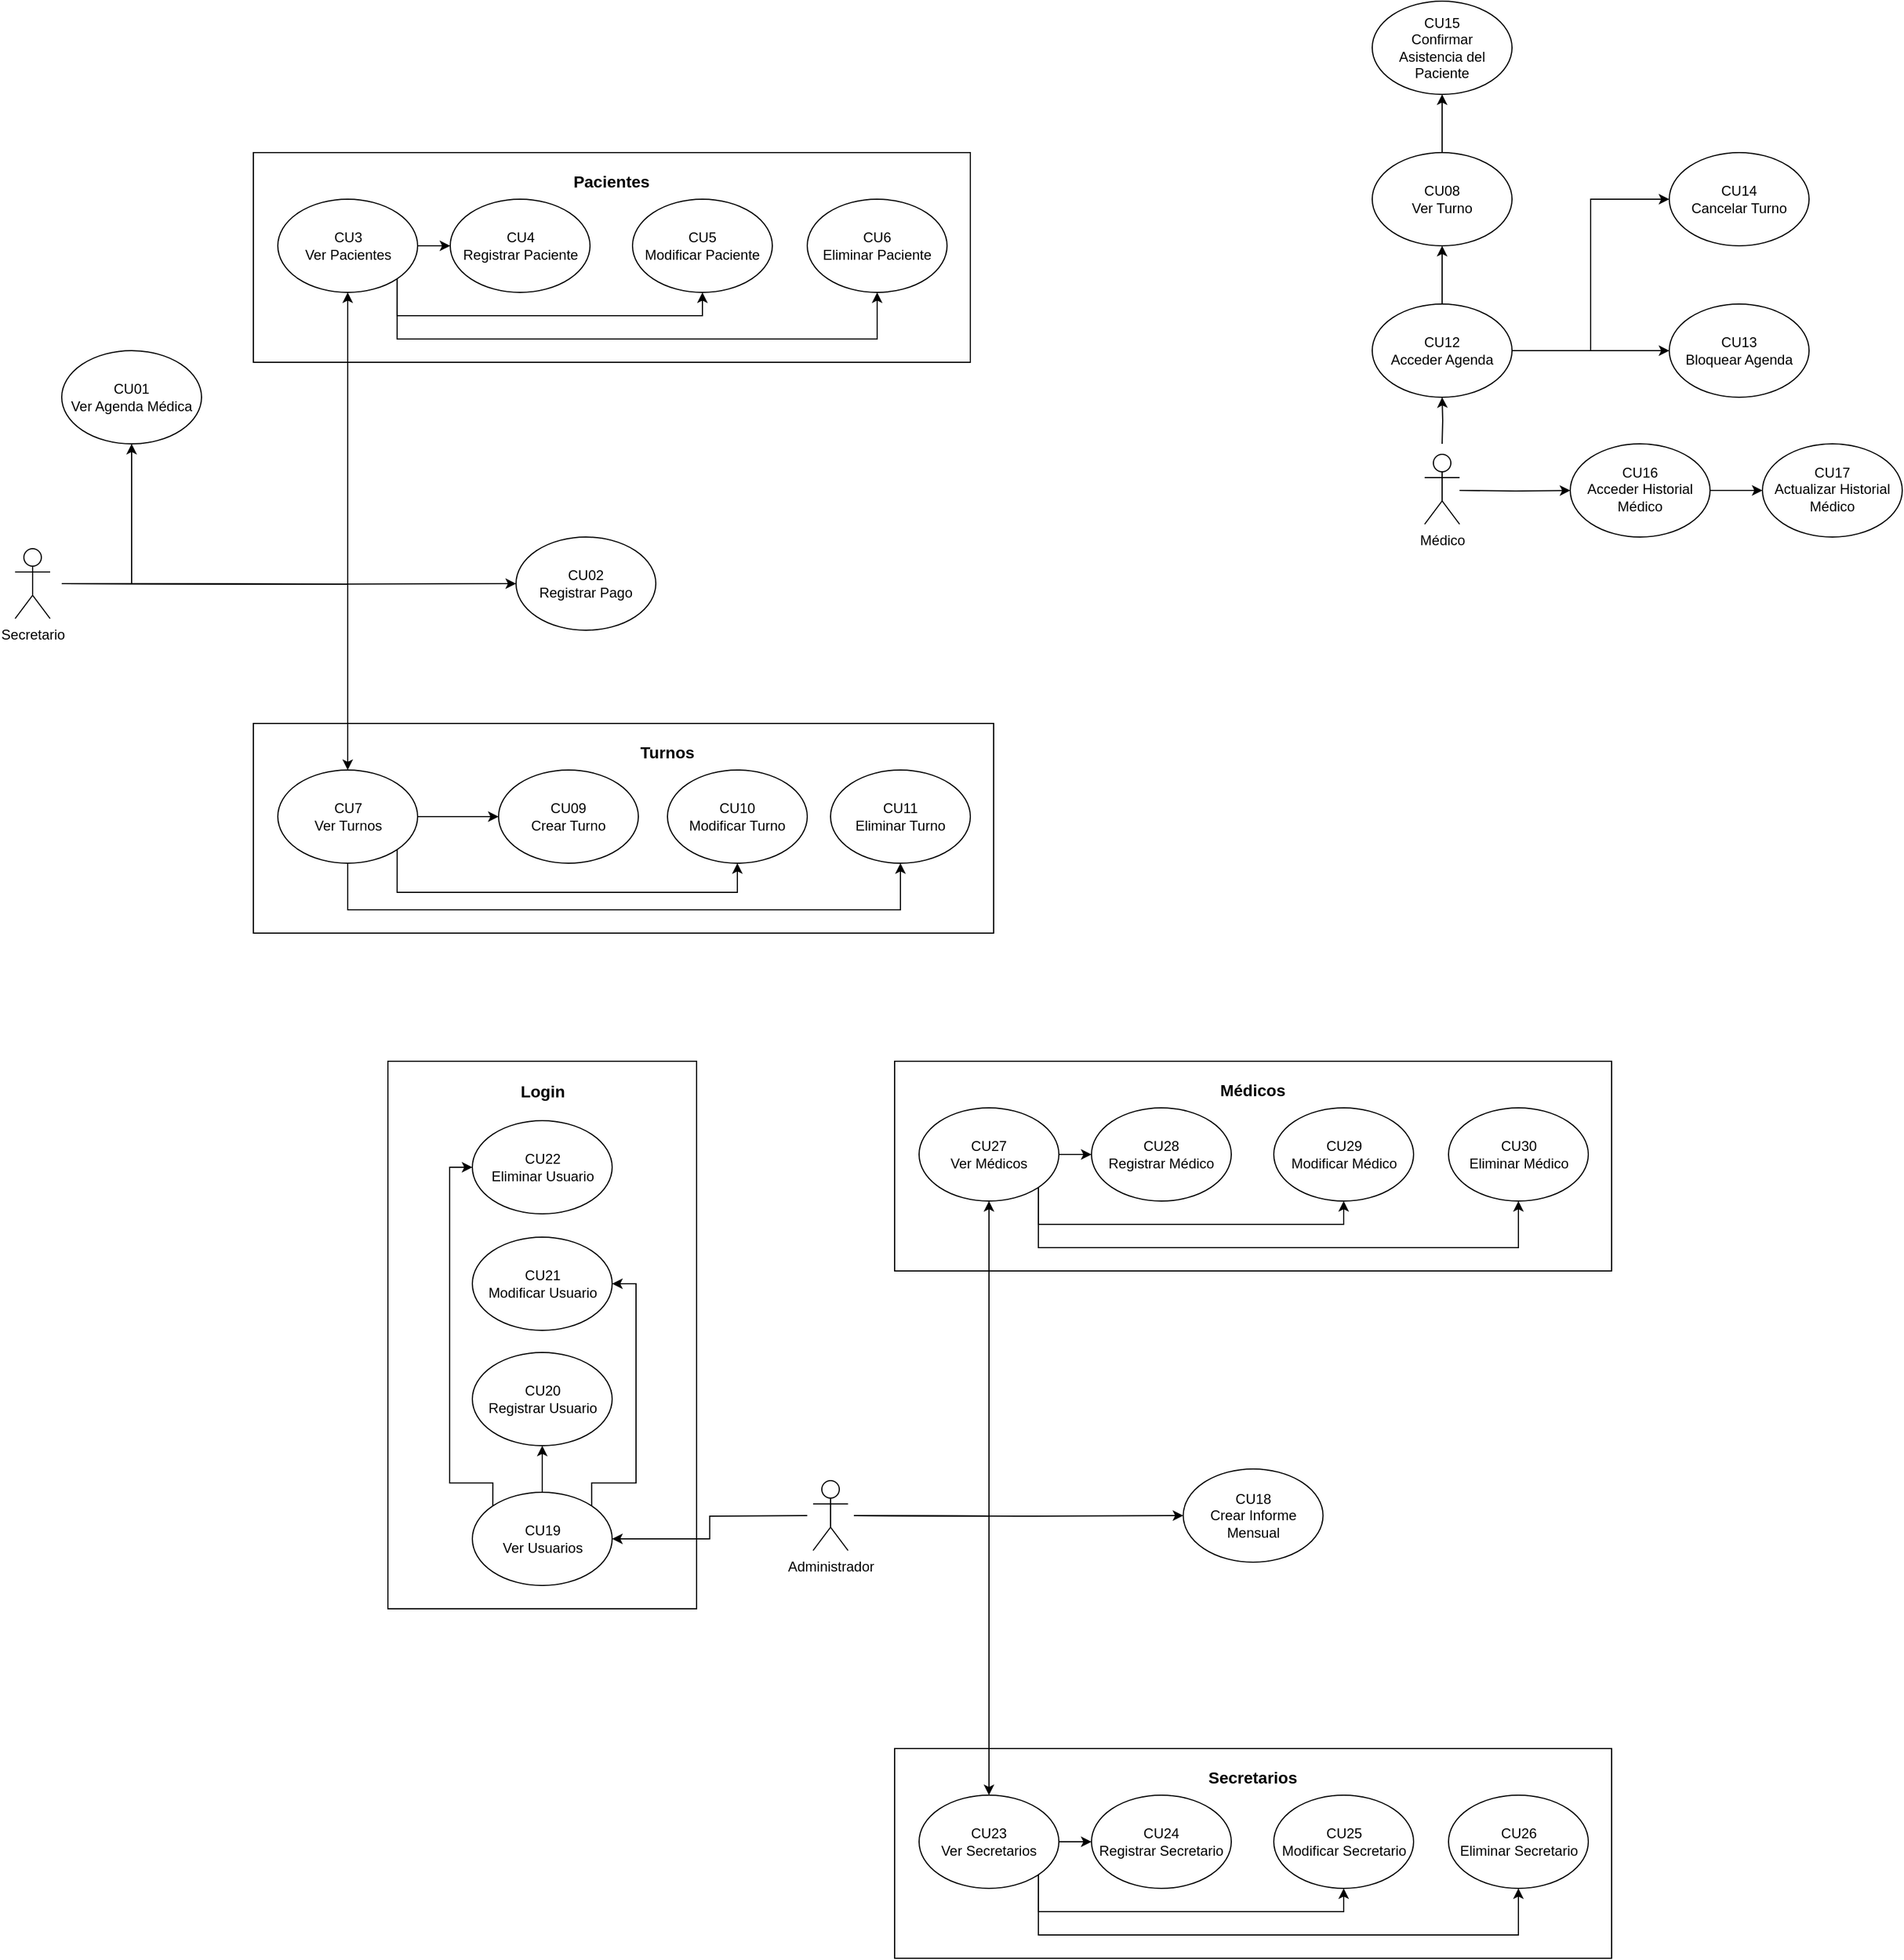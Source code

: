 <mxfile version="28.0.6">
  <diagram name="Page-1" id="w7RQ2Kluu5mRA7ETLE94">
    <mxGraphModel dx="2253" dy="1952" grid="1" gridSize="10" guides="1" tooltips="1" connect="1" arrows="1" fold="1" page="1" pageScale="1" pageWidth="827" pageHeight="1169" math="0" shadow="0">
      <root>
        <mxCell id="0" />
        <mxCell id="1" parent="0" />
        <mxCell id="UcJuo04WGB9nIGAPmIQf-73" value="" style="rounded=0;whiteSpace=wrap;html=1;" parent="1" vertex="1">
          <mxGeometry x="675" y="1340" width="615.5" height="180" as="geometry" />
        </mxCell>
        <mxCell id="UcJuo04WGB9nIGAPmIQf-14" value="" style="rounded=0;whiteSpace=wrap;html=1;" parent="1" vertex="1">
          <mxGeometry x="124.5" y="460" width="635.5" height="180" as="geometry" />
        </mxCell>
        <mxCell id="7DByCaR6NHAsQpXdXXvd-112" value="" style="rounded=0;whiteSpace=wrap;html=1;" parent="1" vertex="1">
          <mxGeometry x="240" y="750" width="265" height="470" as="geometry" />
        </mxCell>
        <mxCell id="7DByCaR6NHAsQpXdXXvd-17" value="" style="rounded=0;whiteSpace=wrap;html=1;" parent="1" vertex="1">
          <mxGeometry x="124.5" y="-30" width="615.5" height="180" as="geometry" />
        </mxCell>
        <mxCell id="ezu5WunfCK91MkvCIrWm-3" style="edgeStyle=orthogonalEdgeStyle;rounded=0;orthogonalLoop=1;jettySize=auto;html=1;entryX=0.5;entryY=1;entryDx=0;entryDy=0;" parent="1" target="7DByCaR6NHAsQpXdXXvd-45" edge="1">
          <mxGeometry relative="1" as="geometry">
            <mxPoint x="-40" y="340" as="sourcePoint" />
            <Array as="points">
              <mxPoint x="20" y="340" />
            </Array>
          </mxGeometry>
        </mxCell>
        <mxCell id="ezu5WunfCK91MkvCIrWm-4" style="edgeStyle=orthogonalEdgeStyle;rounded=0;orthogonalLoop=1;jettySize=auto;html=1;entryX=0;entryY=0.5;entryDx=0;entryDy=0;" parent="1" target="cynZXW6-LG8qErR7lAh7-6" edge="1">
          <mxGeometry relative="1" as="geometry">
            <mxPoint x="-40" y="340" as="sourcePoint" />
          </mxGeometry>
        </mxCell>
        <mxCell id="ezu5WunfCK91MkvCIrWm-5" style="edgeStyle=orthogonalEdgeStyle;rounded=0;orthogonalLoop=1;jettySize=auto;html=1;entryX=0.5;entryY=1;entryDx=0;entryDy=0;" parent="1" target="7DByCaR6NHAsQpXdXXvd-15" edge="1">
          <mxGeometry relative="1" as="geometry">
            <mxPoint x="-40" y="340" as="sourcePoint" />
          </mxGeometry>
        </mxCell>
        <mxCell id="ezu5WunfCK91MkvCIrWm-6" style="edgeStyle=orthogonalEdgeStyle;rounded=0;orthogonalLoop=1;jettySize=auto;html=1;entryX=0.5;entryY=0;entryDx=0;entryDy=0;" parent="1" target="UcJuo04WGB9nIGAPmIQf-24" edge="1">
          <mxGeometry relative="1" as="geometry">
            <mxPoint x="-40" y="340" as="sourcePoint" />
          </mxGeometry>
        </mxCell>
        <mxCell id="7DByCaR6NHAsQpXdXXvd-1" value="Secretario" style="shape=umlActor;verticalLabelPosition=bottom;verticalAlign=top;html=1;outlineConnect=0;" parent="1" vertex="1">
          <mxGeometry x="-80" y="310" width="30" height="60" as="geometry" />
        </mxCell>
        <mxCell id="7DByCaR6NHAsQpXdXXvd-6" value="" style="ellipse;whiteSpace=wrap;html=1;" parent="1" vertex="1">
          <mxGeometry x="293.5" y="10" width="120" height="80" as="geometry" />
        </mxCell>
        <mxCell id="7DByCaR6NHAsQpXdXXvd-7" value="CU4&lt;br&gt;Registrar Paciente" style="text;html=1;align=center;verticalAlign=middle;whiteSpace=wrap;rounded=0;" parent="1" vertex="1">
          <mxGeometry x="298.5" y="35" width="110" height="30" as="geometry" />
        </mxCell>
        <mxCell id="7DByCaR6NHAsQpXdXXvd-8" value="" style="ellipse;whiteSpace=wrap;html=1;" parent="1" vertex="1">
          <mxGeometry x="450" y="10" width="120" height="80" as="geometry" />
        </mxCell>
        <mxCell id="7DByCaR6NHAsQpXdXXvd-9" value="CU5&lt;br&gt;Modificar Paciente" style="text;html=1;align=center;verticalAlign=middle;whiteSpace=wrap;rounded=0;" parent="1" vertex="1">
          <mxGeometry x="455" y="35" width="110" height="30" as="geometry" />
        </mxCell>
        <mxCell id="7DByCaR6NHAsQpXdXXvd-13" value="" style="ellipse;whiteSpace=wrap;html=1;" parent="1" vertex="1">
          <mxGeometry x="600" y="10" width="120" height="80" as="geometry" />
        </mxCell>
        <mxCell id="7DByCaR6NHAsQpXdXXvd-14" value="CU6&lt;br&gt;Eliminar Paciente" style="text;html=1;align=center;verticalAlign=middle;whiteSpace=wrap;rounded=0;" parent="1" vertex="1">
          <mxGeometry x="605" y="35" width="110" height="30" as="geometry" />
        </mxCell>
        <mxCell id="UcJuo04WGB9nIGAPmIQf-7" style="edgeStyle=orthogonalEdgeStyle;rounded=0;orthogonalLoop=1;jettySize=auto;html=1;exitX=1;exitY=0.5;exitDx=0;exitDy=0;entryX=0;entryY=0.5;entryDx=0;entryDy=0;" parent="1" source="7DByCaR6NHAsQpXdXXvd-15" target="7DByCaR6NHAsQpXdXXvd-6" edge="1">
          <mxGeometry relative="1" as="geometry" />
        </mxCell>
        <mxCell id="UcJuo04WGB9nIGAPmIQf-12" style="edgeStyle=orthogonalEdgeStyle;rounded=0;orthogonalLoop=1;jettySize=auto;html=1;exitX=1;exitY=1;exitDx=0;exitDy=0;entryX=0.5;entryY=1;entryDx=0;entryDy=0;" parent="1" source="7DByCaR6NHAsQpXdXXvd-15" target="7DByCaR6NHAsQpXdXXvd-8" edge="1">
          <mxGeometry relative="1" as="geometry">
            <Array as="points">
              <mxPoint x="248" y="110" />
              <mxPoint x="510" y="110" />
            </Array>
          </mxGeometry>
        </mxCell>
        <mxCell id="UcJuo04WGB9nIGAPmIQf-13" style="edgeStyle=orthogonalEdgeStyle;rounded=0;orthogonalLoop=1;jettySize=auto;html=1;exitX=1;exitY=1;exitDx=0;exitDy=0;entryX=0.5;entryY=1;entryDx=0;entryDy=0;" parent="1" source="7DByCaR6NHAsQpXdXXvd-15" target="7DByCaR6NHAsQpXdXXvd-13" edge="1">
          <mxGeometry relative="1" as="geometry">
            <Array as="points">
              <mxPoint x="248" y="130" />
              <mxPoint x="660" y="130" />
            </Array>
          </mxGeometry>
        </mxCell>
        <mxCell id="7DByCaR6NHAsQpXdXXvd-15" value="" style="ellipse;whiteSpace=wrap;html=1;" parent="1" vertex="1">
          <mxGeometry x="145.5" y="10" width="120" height="80" as="geometry" />
        </mxCell>
        <mxCell id="7DByCaR6NHAsQpXdXXvd-16" value="CU3&lt;br&gt;Ver Pacientes" style="text;html=1;align=center;verticalAlign=middle;whiteSpace=wrap;rounded=0;" parent="1" vertex="1">
          <mxGeometry x="150.5" y="35" width="110" height="30" as="geometry" />
        </mxCell>
        <mxCell id="7DByCaR6NHAsQpXdXXvd-18" value="&lt;b&gt;&lt;font style=&quot;font-size: 14px;&quot;&gt;Pacientes&lt;/font&gt;&lt;/b&gt;" style="text;html=1;align=center;verticalAlign=middle;whiteSpace=wrap;rounded=0;" parent="1" vertex="1">
          <mxGeometry x="392.25" y="-20" width="80" height="30" as="geometry" />
        </mxCell>
        <mxCell id="7DByCaR6NHAsQpXdXXvd-45" value="" style="ellipse;whiteSpace=wrap;html=1;" parent="1" vertex="1">
          <mxGeometry x="-40" y="140" width="120" height="80" as="geometry" />
        </mxCell>
        <mxCell id="7DByCaR6NHAsQpXdXXvd-46" value="CU01&lt;br&gt;Ver Agenda Médica" style="text;html=1;align=center;verticalAlign=middle;whiteSpace=wrap;rounded=0;" parent="1" vertex="1">
          <mxGeometry x="-35" y="165" width="110" height="30" as="geometry" />
        </mxCell>
        <mxCell id="ezu5WunfCK91MkvCIrWm-7" style="edgeStyle=orthogonalEdgeStyle;rounded=0;orthogonalLoop=1;jettySize=auto;html=1;entryX=0;entryY=0.5;entryDx=0;entryDy=0;" parent="1" target="cynZXW6-LG8qErR7lAh7-9" edge="1">
          <mxGeometry relative="1" as="geometry">
            <mxPoint x="1220" y="290.0" as="targetPoint" />
            <mxPoint x="1160" y="260" as="sourcePoint" />
          </mxGeometry>
        </mxCell>
        <mxCell id="7DByCaR6NHAsQpXdXXvd-48" value="Médico" style="shape=umlActor;verticalLabelPosition=bottom;verticalAlign=top;html=1;outlineConnect=0;" parent="1" vertex="1">
          <mxGeometry x="1130" y="229" width="30" height="60" as="geometry" />
        </mxCell>
        <mxCell id="UcJuo04WGB9nIGAPmIQf-29" style="edgeStyle=orthogonalEdgeStyle;rounded=0;orthogonalLoop=1;jettySize=auto;html=1;exitX=0.5;exitY=0;exitDx=0;exitDy=0;entryX=0.5;entryY=1;entryDx=0;entryDy=0;" parent="1" target="7DByCaR6NHAsQpXdXXvd-56" edge="1">
          <mxGeometry relative="1" as="geometry">
            <mxPoint x="1145" y="220.0" as="sourcePoint" />
          </mxGeometry>
        </mxCell>
        <mxCell id="UcJuo04WGB9nIGAPmIQf-30" style="edgeStyle=orthogonalEdgeStyle;rounded=0;orthogonalLoop=1;jettySize=auto;html=1;exitX=1;exitY=0.5;exitDx=0;exitDy=0;entryX=0;entryY=0.5;entryDx=0;entryDy=0;" parent="1" source="7DByCaR6NHAsQpXdXXvd-56" target="7DByCaR6NHAsQpXdXXvd-60" edge="1">
          <mxGeometry relative="1" as="geometry" />
        </mxCell>
        <mxCell id="xL9Qbi1ejIpjgUSYCxYK-3" style="edgeStyle=orthogonalEdgeStyle;rounded=0;orthogonalLoop=1;jettySize=auto;html=1;exitX=1;exitY=0.5;exitDx=0;exitDy=0;entryX=0;entryY=0.5;entryDx=0;entryDy=0;" parent="1" source="7DByCaR6NHAsQpXdXXvd-56" target="xL9Qbi1ejIpjgUSYCxYK-1" edge="1">
          <mxGeometry relative="1" as="geometry" />
        </mxCell>
        <mxCell id="hl39hd9GGbvaZjwCv8C_-3" style="edgeStyle=orthogonalEdgeStyle;rounded=0;orthogonalLoop=1;jettySize=auto;html=1;exitX=0.5;exitY=0;exitDx=0;exitDy=0;entryX=0.5;entryY=1;entryDx=0;entryDy=0;" parent="1" source="7DByCaR6NHAsQpXdXXvd-56" target="hl39hd9GGbvaZjwCv8C_-1" edge="1">
          <mxGeometry relative="1" as="geometry" />
        </mxCell>
        <mxCell id="7DByCaR6NHAsQpXdXXvd-56" value="" style="ellipse;whiteSpace=wrap;html=1;" parent="1" vertex="1">
          <mxGeometry x="1085" y="100" width="120" height="80" as="geometry" />
        </mxCell>
        <mxCell id="7DByCaR6NHAsQpXdXXvd-57" value="CU12&lt;br&gt;Acceder Agenda" style="text;html=1;align=center;verticalAlign=middle;whiteSpace=wrap;rounded=0;" parent="1" vertex="1">
          <mxGeometry x="1090" y="125" width="110" height="30" as="geometry" />
        </mxCell>
        <mxCell id="7DByCaR6NHAsQpXdXXvd-60" value="" style="ellipse;whiteSpace=wrap;html=1;" parent="1" vertex="1">
          <mxGeometry x="1340" y="-30" width="120" height="80" as="geometry" />
        </mxCell>
        <mxCell id="7DByCaR6NHAsQpXdXXvd-61" value="CU14&lt;div&gt;Cancelar Turno&lt;/div&gt;" style="text;html=1;align=center;verticalAlign=middle;whiteSpace=wrap;rounded=0;" parent="1" vertex="1">
          <mxGeometry x="1345" y="-5" width="110" height="30" as="geometry" />
        </mxCell>
        <mxCell id="7DByCaR6NHAsQpXdXXvd-113" value="" style="ellipse;whiteSpace=wrap;html=1;" parent="1" vertex="1">
          <mxGeometry x="312.5" y="801" width="120" height="80" as="geometry" />
        </mxCell>
        <mxCell id="7DByCaR6NHAsQpXdXXvd-114" value="CU22&lt;br&gt;Eliminar Usuario" style="text;html=1;align=center;verticalAlign=middle;whiteSpace=wrap;rounded=0;" parent="1" vertex="1">
          <mxGeometry x="317.5" y="826" width="110" height="30" as="geometry" />
        </mxCell>
        <mxCell id="7DByCaR6NHAsQpXdXXvd-115" value="&lt;font style=&quot;font-size: 14px;&quot;&gt;&lt;b&gt;Login&lt;/b&gt;&lt;/font&gt;" style="text;html=1;align=center;verticalAlign=middle;whiteSpace=wrap;rounded=0;" parent="1" vertex="1">
          <mxGeometry x="342.5" y="761" width="60" height="30" as="geometry" />
        </mxCell>
        <mxCell id="7DByCaR6NHAsQpXdXXvd-116" value="" style="ellipse;whiteSpace=wrap;html=1;" parent="1" vertex="1">
          <mxGeometry x="312.5" y="901" width="120" height="80" as="geometry" />
        </mxCell>
        <mxCell id="7DByCaR6NHAsQpXdXXvd-117" value="CU21&lt;br&gt;Modificar Usuario" style="text;html=1;align=center;verticalAlign=middle;whiteSpace=wrap;rounded=0;" parent="1" vertex="1">
          <mxGeometry x="317.5" y="926" width="110" height="30" as="geometry" />
        </mxCell>
        <mxCell id="7DByCaR6NHAsQpXdXXvd-118" value="" style="ellipse;whiteSpace=wrap;html=1;" parent="1" vertex="1">
          <mxGeometry x="312.5" y="1000" width="120" height="80" as="geometry" />
        </mxCell>
        <mxCell id="7DByCaR6NHAsQpXdXXvd-119" value="CU20&lt;br&gt;Registrar Usuario" style="text;html=1;align=center;verticalAlign=middle;whiteSpace=wrap;rounded=0;" parent="1" vertex="1">
          <mxGeometry x="317.5" y="1025" width="110" height="30" as="geometry" />
        </mxCell>
        <mxCell id="YeKh92lcXTdL7GNYWZzl-15" style="edgeStyle=orthogonalEdgeStyle;rounded=0;orthogonalLoop=1;jettySize=auto;html=1;exitX=0.5;exitY=0;exitDx=0;exitDy=0;entryX=0.5;entryY=1;entryDx=0;entryDy=0;" parent="1" source="7DByCaR6NHAsQpXdXXvd-120" target="7DByCaR6NHAsQpXdXXvd-118" edge="1">
          <mxGeometry relative="1" as="geometry" />
        </mxCell>
        <mxCell id="YeKh92lcXTdL7GNYWZzl-16" style="edgeStyle=orthogonalEdgeStyle;rounded=0;orthogonalLoop=1;jettySize=auto;html=1;exitX=1;exitY=0;exitDx=0;exitDy=0;entryX=1;entryY=0.5;entryDx=0;entryDy=0;" parent="1" source="7DByCaR6NHAsQpXdXXvd-120" target="7DByCaR6NHAsQpXdXXvd-116" edge="1">
          <mxGeometry relative="1" as="geometry">
            <Array as="points">
              <mxPoint x="453" y="1112" />
              <mxPoint x="453" y="941" />
            </Array>
          </mxGeometry>
        </mxCell>
        <mxCell id="YeKh92lcXTdL7GNYWZzl-17" style="edgeStyle=orthogonalEdgeStyle;rounded=0;orthogonalLoop=1;jettySize=auto;html=1;exitX=0;exitY=0;exitDx=0;exitDy=0;entryX=0;entryY=0.5;entryDx=0;entryDy=0;" parent="1" source="7DByCaR6NHAsQpXdXXvd-120" target="7DByCaR6NHAsQpXdXXvd-113" edge="1">
          <mxGeometry relative="1" as="geometry">
            <Array as="points">
              <mxPoint x="293" y="1112" />
              <mxPoint x="293" y="841" />
            </Array>
          </mxGeometry>
        </mxCell>
        <mxCell id="7DByCaR6NHAsQpXdXXvd-120" value="" style="ellipse;whiteSpace=wrap;html=1;" parent="1" vertex="1">
          <mxGeometry x="312.5" y="1120" width="120" height="80" as="geometry" />
        </mxCell>
        <mxCell id="7DByCaR6NHAsQpXdXXvd-121" value="CU19&lt;br&gt;Ver Usuarios" style="text;html=1;align=center;verticalAlign=middle;whiteSpace=wrap;rounded=0;" parent="1" vertex="1">
          <mxGeometry x="317.5" y="1145" width="110" height="30" as="geometry" />
        </mxCell>
        <mxCell id="UcJuo04WGB9nIGAPmIQf-17" value="" style="ellipse;whiteSpace=wrap;html=1;" parent="1" vertex="1">
          <mxGeometry x="480" y="500" width="120" height="80" as="geometry" />
        </mxCell>
        <mxCell id="UcJuo04WGB9nIGAPmIQf-18" value="CU10&lt;br&gt;Modificar Turno" style="text;html=1;align=center;verticalAlign=middle;whiteSpace=wrap;rounded=0;" parent="1" vertex="1">
          <mxGeometry x="485" y="525" width="110" height="30" as="geometry" />
        </mxCell>
        <mxCell id="UcJuo04WGB9nIGAPmIQf-19" value="" style="ellipse;whiteSpace=wrap;html=1;" parent="1" vertex="1">
          <mxGeometry x="620" y="500" width="120" height="80" as="geometry" />
        </mxCell>
        <mxCell id="UcJuo04WGB9nIGAPmIQf-20" value="CU11&lt;br&gt;Eliminar Turno" style="text;html=1;align=center;verticalAlign=middle;whiteSpace=wrap;rounded=0;" parent="1" vertex="1">
          <mxGeometry x="625" y="525" width="110" height="30" as="geometry" />
        </mxCell>
        <mxCell id="UcJuo04WGB9nIGAPmIQf-21" style="edgeStyle=orthogonalEdgeStyle;rounded=0;orthogonalLoop=1;jettySize=auto;html=1;exitX=1;exitY=0.5;exitDx=0;exitDy=0;entryX=0;entryY=0.5;entryDx=0;entryDy=0;" parent="1" source="UcJuo04WGB9nIGAPmIQf-24" target="cynZXW6-LG8qErR7lAh7-1" edge="1">
          <mxGeometry relative="1" as="geometry">
            <mxPoint x="293.5" y="540" as="targetPoint" />
          </mxGeometry>
        </mxCell>
        <mxCell id="SfPe8bS8o9vZTva1AxOI-1" style="edgeStyle=orthogonalEdgeStyle;rounded=0;orthogonalLoop=1;jettySize=auto;html=1;exitX=1;exitY=1;exitDx=0;exitDy=0;entryX=0.5;entryY=1;entryDx=0;entryDy=0;" edge="1" parent="1" source="UcJuo04WGB9nIGAPmIQf-24" target="UcJuo04WGB9nIGAPmIQf-17">
          <mxGeometry relative="1" as="geometry">
            <Array as="points">
              <mxPoint x="248" y="605" />
              <mxPoint x="540" y="605" />
            </Array>
          </mxGeometry>
        </mxCell>
        <mxCell id="SfPe8bS8o9vZTva1AxOI-2" style="edgeStyle=orthogonalEdgeStyle;rounded=0;orthogonalLoop=1;jettySize=auto;html=1;exitX=0.5;exitY=1;exitDx=0;exitDy=0;entryX=0.5;entryY=1;entryDx=0;entryDy=0;" edge="1" parent="1" source="UcJuo04WGB9nIGAPmIQf-24" target="UcJuo04WGB9nIGAPmIQf-19">
          <mxGeometry relative="1" as="geometry">
            <Array as="points">
              <mxPoint x="206" y="620" />
              <mxPoint x="680" y="620" />
            </Array>
          </mxGeometry>
        </mxCell>
        <mxCell id="UcJuo04WGB9nIGAPmIQf-24" value="" style="ellipse;whiteSpace=wrap;html=1;" parent="1" vertex="1">
          <mxGeometry x="145.5" y="500" width="120" height="80" as="geometry" />
        </mxCell>
        <mxCell id="UcJuo04WGB9nIGAPmIQf-25" value="CU7&lt;div&gt;Ver Turnos&lt;/div&gt;" style="text;html=1;align=center;verticalAlign=middle;whiteSpace=wrap;rounded=0;" parent="1" vertex="1">
          <mxGeometry x="150.5" y="525" width="110" height="30" as="geometry" />
        </mxCell>
        <mxCell id="UcJuo04WGB9nIGAPmIQf-26" value="&lt;b&gt;&lt;font style=&quot;font-size: 14px;&quot;&gt;Turnos&lt;/font&gt;&lt;/b&gt;" style="text;html=1;align=center;verticalAlign=middle;whiteSpace=wrap;rounded=0;" parent="1" vertex="1">
          <mxGeometry x="440" y="470" width="80" height="30" as="geometry" />
        </mxCell>
        <mxCell id="UcJuo04WGB9nIGAPmIQf-32" value="" style="rounded=0;whiteSpace=wrap;html=1;" parent="1" vertex="1">
          <mxGeometry x="675" y="750" width="615.5" height="180" as="geometry" />
        </mxCell>
        <mxCell id="UcJuo04WGB9nIGAPmIQf-33" value="" style="ellipse;whiteSpace=wrap;html=1;" parent="1" vertex="1">
          <mxGeometry x="844" y="790" width="120" height="80" as="geometry" />
        </mxCell>
        <mxCell id="UcJuo04WGB9nIGAPmIQf-34" value="CU28&lt;br&gt;Registrar Médico" style="text;html=1;align=center;verticalAlign=middle;whiteSpace=wrap;rounded=0;" parent="1" vertex="1">
          <mxGeometry x="849" y="815" width="110" height="30" as="geometry" />
        </mxCell>
        <mxCell id="UcJuo04WGB9nIGAPmIQf-35" value="" style="ellipse;whiteSpace=wrap;html=1;" parent="1" vertex="1">
          <mxGeometry x="1000.5" y="790" width="120" height="80" as="geometry" />
        </mxCell>
        <mxCell id="UcJuo04WGB9nIGAPmIQf-36" value="CU29&lt;br&gt;Modificar Médico" style="text;html=1;align=center;verticalAlign=middle;whiteSpace=wrap;rounded=0;" parent="1" vertex="1">
          <mxGeometry x="1005.5" y="815" width="110" height="30" as="geometry" />
        </mxCell>
        <mxCell id="UcJuo04WGB9nIGAPmIQf-37" value="" style="ellipse;whiteSpace=wrap;html=1;" parent="1" vertex="1">
          <mxGeometry x="1150.5" y="790" width="120" height="80" as="geometry" />
        </mxCell>
        <mxCell id="UcJuo04WGB9nIGAPmIQf-38" value="CU30&lt;br&gt;Eliminar Médico" style="text;html=1;align=center;verticalAlign=middle;whiteSpace=wrap;rounded=0;" parent="1" vertex="1">
          <mxGeometry x="1155.5" y="815" width="110" height="30" as="geometry" />
        </mxCell>
        <mxCell id="UcJuo04WGB9nIGAPmIQf-39" style="edgeStyle=orthogonalEdgeStyle;rounded=0;orthogonalLoop=1;jettySize=auto;html=1;exitX=1;exitY=0.5;exitDx=0;exitDy=0;entryX=0;entryY=0.5;entryDx=0;entryDy=0;" parent="1" source="UcJuo04WGB9nIGAPmIQf-42" target="UcJuo04WGB9nIGAPmIQf-33" edge="1">
          <mxGeometry relative="1" as="geometry" />
        </mxCell>
        <mxCell id="UcJuo04WGB9nIGAPmIQf-40" style="edgeStyle=orthogonalEdgeStyle;rounded=0;orthogonalLoop=1;jettySize=auto;html=1;exitX=1;exitY=1;exitDx=0;exitDy=0;entryX=0.5;entryY=1;entryDx=0;entryDy=0;" parent="1" source="UcJuo04WGB9nIGAPmIQf-42" target="UcJuo04WGB9nIGAPmIQf-35" edge="1">
          <mxGeometry relative="1" as="geometry">
            <Array as="points">
              <mxPoint x="798.5" y="890" />
              <mxPoint x="1060.5" y="890" />
            </Array>
          </mxGeometry>
        </mxCell>
        <mxCell id="UcJuo04WGB9nIGAPmIQf-41" style="edgeStyle=orthogonalEdgeStyle;rounded=0;orthogonalLoop=1;jettySize=auto;html=1;exitX=1;exitY=1;exitDx=0;exitDy=0;entryX=0.5;entryY=1;entryDx=0;entryDy=0;" parent="1" source="UcJuo04WGB9nIGAPmIQf-42" target="UcJuo04WGB9nIGAPmIQf-37" edge="1">
          <mxGeometry relative="1" as="geometry">
            <Array as="points">
              <mxPoint x="798.5" y="910" />
              <mxPoint x="1210.5" y="910" />
            </Array>
          </mxGeometry>
        </mxCell>
        <mxCell id="UcJuo04WGB9nIGAPmIQf-42" value="" style="ellipse;whiteSpace=wrap;html=1;" parent="1" vertex="1">
          <mxGeometry x="696" y="790" width="120" height="80" as="geometry" />
        </mxCell>
        <mxCell id="UcJuo04WGB9nIGAPmIQf-43" value="CU27&lt;div&gt;Ver Médicos&lt;/div&gt;" style="text;html=1;align=center;verticalAlign=middle;whiteSpace=wrap;rounded=0;" parent="1" vertex="1">
          <mxGeometry x="701" y="815" width="110" height="30" as="geometry" />
        </mxCell>
        <mxCell id="UcJuo04WGB9nIGAPmIQf-44" value="&lt;b&gt;&lt;font style=&quot;font-size: 14px;&quot;&gt;Médicos&lt;/font&gt;&lt;/b&gt;" style="text;html=1;align=center;verticalAlign=middle;whiteSpace=wrap;rounded=0;" parent="1" vertex="1">
          <mxGeometry x="949.13" y="760" width="67.25" height="30" as="geometry" />
        </mxCell>
        <mxCell id="ezu5WunfCK91MkvCIrWm-9" style="edgeStyle=orthogonalEdgeStyle;rounded=0;orthogonalLoop=1;jettySize=auto;html=1;entryX=0.5;entryY=1;entryDx=0;entryDy=0;" parent="1" target="UcJuo04WGB9nIGAPmIQf-42" edge="1">
          <mxGeometry relative="1" as="geometry">
            <mxPoint x="640" y="1140" as="sourcePoint" />
          </mxGeometry>
        </mxCell>
        <mxCell id="ezu5WunfCK91MkvCIrWm-11" style="edgeStyle=orthogonalEdgeStyle;rounded=0;orthogonalLoop=1;jettySize=auto;html=1;entryX=0;entryY=0.5;entryDx=0;entryDy=0;" parent="1" target="cynZXW6-LG8qErR7lAh7-20" edge="1">
          <mxGeometry relative="1" as="geometry">
            <mxPoint x="640" y="1140" as="sourcePoint" />
          </mxGeometry>
        </mxCell>
        <mxCell id="ezu5WunfCK91MkvCIrWm-12" style="edgeStyle=orthogonalEdgeStyle;rounded=0;orthogonalLoop=1;jettySize=auto;html=1;entryX=0.5;entryY=0;entryDx=0;entryDy=0;" parent="1" target="UcJuo04WGB9nIGAPmIQf-83" edge="1">
          <mxGeometry relative="1" as="geometry">
            <mxPoint x="640" y="1140" as="sourcePoint" />
          </mxGeometry>
        </mxCell>
        <mxCell id="ezu5WunfCK91MkvCIrWm-13" style="edgeStyle=orthogonalEdgeStyle;rounded=0;orthogonalLoop=1;jettySize=auto;html=1;entryX=1;entryY=0.5;entryDx=0;entryDy=0;" parent="1" target="7DByCaR6NHAsQpXdXXvd-120" edge="1">
          <mxGeometry relative="1" as="geometry">
            <mxPoint x="600" y="1140" as="sourcePoint" />
          </mxGeometry>
        </mxCell>
        <mxCell id="UcJuo04WGB9nIGAPmIQf-54" value="Administrador" style="shape=umlActor;verticalLabelPosition=bottom;verticalAlign=top;html=1;outlineConnect=0;" parent="1" vertex="1">
          <mxGeometry x="605" y="1110" width="30" height="60" as="geometry" />
        </mxCell>
        <mxCell id="UcJuo04WGB9nIGAPmIQf-74" value="" style="ellipse;whiteSpace=wrap;html=1;" parent="1" vertex="1">
          <mxGeometry x="844" y="1380" width="120" height="80" as="geometry" />
        </mxCell>
        <mxCell id="UcJuo04WGB9nIGAPmIQf-75" value="CU24&lt;br&gt;Registrar Secretario" style="text;html=1;align=center;verticalAlign=middle;whiteSpace=wrap;rounded=0;" parent="1" vertex="1">
          <mxGeometry x="849" y="1405" width="110" height="30" as="geometry" />
        </mxCell>
        <mxCell id="UcJuo04WGB9nIGAPmIQf-76" value="" style="ellipse;whiteSpace=wrap;html=1;" parent="1" vertex="1">
          <mxGeometry x="1000.5" y="1380" width="120" height="80" as="geometry" />
        </mxCell>
        <mxCell id="UcJuo04WGB9nIGAPmIQf-77" value="CU25&lt;br&gt;Modificar Secretario" style="text;html=1;align=center;verticalAlign=middle;whiteSpace=wrap;rounded=0;" parent="1" vertex="1">
          <mxGeometry x="1005.5" y="1405" width="110" height="30" as="geometry" />
        </mxCell>
        <mxCell id="UcJuo04WGB9nIGAPmIQf-78" value="" style="ellipse;whiteSpace=wrap;html=1;" parent="1" vertex="1">
          <mxGeometry x="1150.5" y="1380" width="120" height="80" as="geometry" />
        </mxCell>
        <mxCell id="UcJuo04WGB9nIGAPmIQf-79" value="CU26&lt;br&gt;Eliminar Secretario" style="text;html=1;align=center;verticalAlign=middle;whiteSpace=wrap;rounded=0;" parent="1" vertex="1">
          <mxGeometry x="1155.5" y="1405" width="110" height="30" as="geometry" />
        </mxCell>
        <mxCell id="UcJuo04WGB9nIGAPmIQf-80" style="edgeStyle=orthogonalEdgeStyle;rounded=0;orthogonalLoop=1;jettySize=auto;html=1;exitX=1;exitY=0.5;exitDx=0;exitDy=0;entryX=0;entryY=0.5;entryDx=0;entryDy=0;" parent="1" source="UcJuo04WGB9nIGAPmIQf-83" target="UcJuo04WGB9nIGAPmIQf-74" edge="1">
          <mxGeometry relative="1" as="geometry" />
        </mxCell>
        <mxCell id="UcJuo04WGB9nIGAPmIQf-81" style="edgeStyle=orthogonalEdgeStyle;rounded=0;orthogonalLoop=1;jettySize=auto;html=1;exitX=1;exitY=1;exitDx=0;exitDy=0;entryX=0.5;entryY=1;entryDx=0;entryDy=0;" parent="1" source="UcJuo04WGB9nIGAPmIQf-83" target="UcJuo04WGB9nIGAPmIQf-76" edge="1">
          <mxGeometry relative="1" as="geometry">
            <Array as="points">
              <mxPoint x="798.5" y="1480" />
              <mxPoint x="1060.5" y="1480" />
            </Array>
          </mxGeometry>
        </mxCell>
        <mxCell id="UcJuo04WGB9nIGAPmIQf-82" style="edgeStyle=orthogonalEdgeStyle;rounded=0;orthogonalLoop=1;jettySize=auto;html=1;exitX=1;exitY=1;exitDx=0;exitDy=0;entryX=0.5;entryY=1;entryDx=0;entryDy=0;" parent="1" source="UcJuo04WGB9nIGAPmIQf-83" target="UcJuo04WGB9nIGAPmIQf-78" edge="1">
          <mxGeometry relative="1" as="geometry">
            <Array as="points">
              <mxPoint x="798.5" y="1500" />
              <mxPoint x="1210.5" y="1500" />
            </Array>
          </mxGeometry>
        </mxCell>
        <mxCell id="UcJuo04WGB9nIGAPmIQf-83" value="" style="ellipse;whiteSpace=wrap;html=1;" parent="1" vertex="1">
          <mxGeometry x="696" y="1380" width="120" height="80" as="geometry" />
        </mxCell>
        <mxCell id="UcJuo04WGB9nIGAPmIQf-84" value="CU23&lt;div&gt;Ver Secretarios&lt;/div&gt;" style="text;html=1;align=center;verticalAlign=middle;whiteSpace=wrap;rounded=0;" parent="1" vertex="1">
          <mxGeometry x="701" y="1405" width="110" height="30" as="geometry" />
        </mxCell>
        <mxCell id="UcJuo04WGB9nIGAPmIQf-85" value="&lt;b&gt;&lt;font style=&quot;font-size: 14px;&quot;&gt;Secretarios&lt;/font&gt;&lt;/b&gt;" style="text;html=1;align=center;verticalAlign=middle;whiteSpace=wrap;rounded=0;" parent="1" vertex="1">
          <mxGeometry x="942.32" y="1350" width="80.87" height="30" as="geometry" />
        </mxCell>
        <mxCell id="cynZXW6-LG8qErR7lAh7-1" value="" style="ellipse;whiteSpace=wrap;html=1;" parent="1" vertex="1">
          <mxGeometry x="335" y="500" width="120" height="80" as="geometry" />
        </mxCell>
        <mxCell id="cynZXW6-LG8qErR7lAh7-2" value="CU09&lt;br&gt;Crear Turno" style="text;html=1;align=center;verticalAlign=middle;whiteSpace=wrap;rounded=0;" parent="1" vertex="1">
          <mxGeometry x="340" y="525" width="110" height="30" as="geometry" />
        </mxCell>
        <mxCell id="cynZXW6-LG8qErR7lAh7-6" value="" style="ellipse;whiteSpace=wrap;html=1;" parent="1" vertex="1">
          <mxGeometry x="350" y="300" width="120" height="80" as="geometry" />
        </mxCell>
        <mxCell id="cynZXW6-LG8qErR7lAh7-7" value="CU02&lt;br&gt;Registrar Pago" style="text;html=1;align=center;verticalAlign=middle;whiteSpace=wrap;rounded=0;" parent="1" vertex="1">
          <mxGeometry x="355" y="325" width="110" height="30" as="geometry" />
        </mxCell>
        <mxCell id="cynZXW6-LG8qErR7lAh7-18" style="edgeStyle=orthogonalEdgeStyle;rounded=0;orthogonalLoop=1;jettySize=auto;html=1;exitX=1;exitY=0.5;exitDx=0;exitDy=0;entryX=0;entryY=0.5;entryDx=0;entryDy=0;" parent="1" source="cynZXW6-LG8qErR7lAh7-9" target="cynZXW6-LG8qErR7lAh7-15" edge="1">
          <mxGeometry relative="1" as="geometry" />
        </mxCell>
        <mxCell id="cynZXW6-LG8qErR7lAh7-9" value="" style="ellipse;whiteSpace=wrap;html=1;" parent="1" vertex="1">
          <mxGeometry x="1255" y="220" width="120" height="80" as="geometry" />
        </mxCell>
        <mxCell id="cynZXW6-LG8qErR7lAh7-10" value="CU16&lt;br&gt;Acceder Historial Médico" style="text;html=1;align=center;verticalAlign=middle;whiteSpace=wrap;rounded=0;" parent="1" vertex="1">
          <mxGeometry x="1260" y="244" width="110" height="30" as="geometry" />
        </mxCell>
        <mxCell id="cynZXW6-LG8qErR7lAh7-13" value="" style="ellipse;whiteSpace=wrap;html=1;" parent="1" vertex="1">
          <mxGeometry x="1085" y="-160" width="120" height="80" as="geometry" />
        </mxCell>
        <mxCell id="cynZXW6-LG8qErR7lAh7-14" value="CU15&lt;br&gt;Confirmar Asistencia del Paciente" style="text;html=1;align=center;verticalAlign=middle;whiteSpace=wrap;rounded=0;" parent="1" vertex="1">
          <mxGeometry x="1095" y="-135" width="100" height="30" as="geometry" />
        </mxCell>
        <mxCell id="cynZXW6-LG8qErR7lAh7-15" value="" style="ellipse;whiteSpace=wrap;html=1;" parent="1" vertex="1">
          <mxGeometry x="1420" y="220" width="120" height="80" as="geometry" />
        </mxCell>
        <mxCell id="cynZXW6-LG8qErR7lAh7-16" value="CU17&lt;br&gt;Actualizar Historial Médico" style="text;html=1;align=center;verticalAlign=middle;whiteSpace=wrap;rounded=0;" parent="1" vertex="1">
          <mxGeometry x="1425" y="244" width="110" height="30" as="geometry" />
        </mxCell>
        <mxCell id="cynZXW6-LG8qErR7lAh7-20" value="" style="ellipse;whiteSpace=wrap;html=1;" parent="1" vertex="1">
          <mxGeometry x="922.76" y="1100" width="120" height="80" as="geometry" />
        </mxCell>
        <mxCell id="cynZXW6-LG8qErR7lAh7-21" value="CU18&lt;br&gt;Crear Informe Mensual" style="text;html=1;align=center;verticalAlign=middle;whiteSpace=wrap;rounded=0;" parent="1" vertex="1">
          <mxGeometry x="932.76" y="1125" width="100" height="30" as="geometry" />
        </mxCell>
        <mxCell id="xL9Qbi1ejIpjgUSYCxYK-1" value="" style="ellipse;whiteSpace=wrap;html=1;" parent="1" vertex="1">
          <mxGeometry x="1340" y="100" width="120" height="80" as="geometry" />
        </mxCell>
        <mxCell id="xL9Qbi1ejIpjgUSYCxYK-2" value="CU13&lt;div&gt;Bloquear Agenda&lt;/div&gt;" style="text;html=1;align=center;verticalAlign=middle;whiteSpace=wrap;rounded=0;" parent="1" vertex="1">
          <mxGeometry x="1345" y="125" width="110" height="30" as="geometry" />
        </mxCell>
        <mxCell id="1ktm4TSGD4q16i87B_N--1" style="edgeStyle=orthogonalEdgeStyle;rounded=0;orthogonalLoop=1;jettySize=auto;html=1;exitX=0.5;exitY=0;exitDx=0;exitDy=0;entryX=0.5;entryY=1;entryDx=0;entryDy=0;" parent="1" source="hl39hd9GGbvaZjwCv8C_-1" target="cynZXW6-LG8qErR7lAh7-13" edge="1">
          <mxGeometry relative="1" as="geometry" />
        </mxCell>
        <mxCell id="hl39hd9GGbvaZjwCv8C_-1" value="" style="ellipse;whiteSpace=wrap;html=1;" parent="1" vertex="1">
          <mxGeometry x="1085" y="-30" width="120" height="80" as="geometry" />
        </mxCell>
        <mxCell id="hl39hd9GGbvaZjwCv8C_-2" value="CU08&lt;br&gt;Ver Turno" style="text;html=1;align=center;verticalAlign=middle;whiteSpace=wrap;rounded=0;" parent="1" vertex="1">
          <mxGeometry x="1095" y="-5" width="100" height="30" as="geometry" />
        </mxCell>
      </root>
    </mxGraphModel>
  </diagram>
</mxfile>
